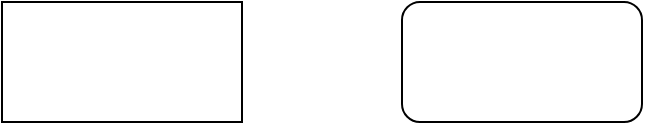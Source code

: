 <mxfile version="14.2.9" type="github">
  <diagram id="NkEyuhk3Un0VCVbqT6Fs" name="第 1 页">
    <mxGraphModel dx="1426" dy="794" grid="1" gridSize="10" guides="1" tooltips="1" connect="1" arrows="1" fold="1" page="1" pageScale="1" pageWidth="827" pageHeight="1169" math="0" shadow="0">
      <root>
        <mxCell id="0" />
        <mxCell id="1" parent="0" />
        <mxCell id="ZTFSvoRxS06lCJuBgzZA-1" value="" style="rounded=0;whiteSpace=wrap;html=1;" vertex="1" parent="1">
          <mxGeometry x="170" y="220" width="120" height="60" as="geometry" />
        </mxCell>
        <mxCell id="ZTFSvoRxS06lCJuBgzZA-2" value="" style="rounded=1;whiteSpace=wrap;html=1;" vertex="1" parent="1">
          <mxGeometry x="370" y="220" width="120" height="60" as="geometry" />
        </mxCell>
      </root>
    </mxGraphModel>
  </diagram>
</mxfile>
